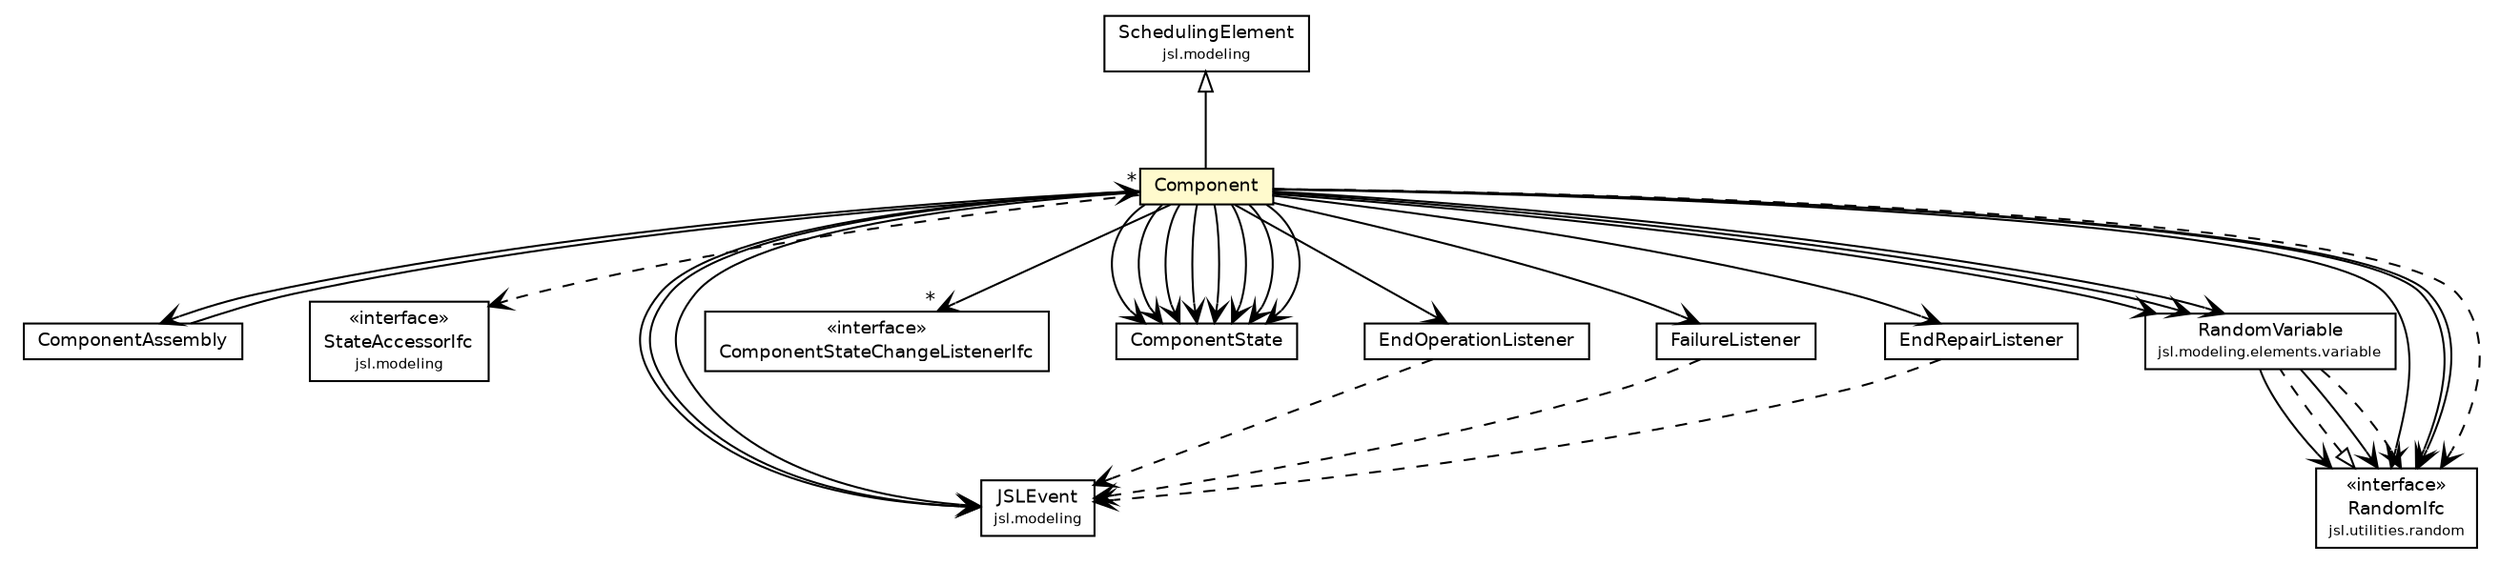 #!/usr/local/bin/dot
#
# Class diagram 
# Generated by UMLGraph version 5.4 (http://www.umlgraph.org/)
#

digraph G {
	edge [fontname="Helvetica",fontsize=10,labelfontname="Helvetica",labelfontsize=10];
	node [fontname="Helvetica",fontsize=10,shape=plaintext];
	nodesep=0.25;
	ranksep=0.5;
	// jsl.modeling.StateAccessorIfc
	c46784 [label=<<table title="jsl.modeling.StateAccessorIfc" border="0" cellborder="1" cellspacing="0" cellpadding="2" port="p" href="../../StateAccessorIfc.html">
		<tr><td><table border="0" cellspacing="0" cellpadding="1">
<tr><td align="center" balign="center"> &#171;interface&#187; </td></tr>
<tr><td align="center" balign="center"> StateAccessorIfc </td></tr>
<tr><td align="center" balign="center"><font point-size="7.0"> jsl.modeling </font></td></tr>
		</table></td></tr>
		</table>>, URL="../../StateAccessorIfc.html", fontname="Helvetica", fontcolor="black", fontsize=9.0];
	// jsl.modeling.SchedulingElement
	c46791 [label=<<table title="jsl.modeling.SchedulingElement" border="0" cellborder="1" cellspacing="0" cellpadding="2" port="p" href="../../SchedulingElement.html">
		<tr><td><table border="0" cellspacing="0" cellpadding="1">
<tr><td align="center" balign="center"> SchedulingElement </td></tr>
<tr><td align="center" balign="center"><font point-size="7.0"> jsl.modeling </font></td></tr>
		</table></td></tr>
		</table>>, URL="../../SchedulingElement.html", fontname="Helvetica", fontcolor="black", fontsize=9.0];
	// jsl.modeling.JSLEvent
	c46801 [label=<<table title="jsl.modeling.JSLEvent" border="0" cellborder="1" cellspacing="0" cellpadding="2" port="p" href="../../JSLEvent.html">
		<tr><td><table border="0" cellspacing="0" cellpadding="1">
<tr><td align="center" balign="center"> JSLEvent </td></tr>
<tr><td align="center" balign="center"><font point-size="7.0"> jsl.modeling </font></td></tr>
		</table></td></tr>
		</table>>, URL="../../JSLEvent.html", fontname="Helvetica", fontcolor="black", fontsize=9.0];
	// jsl.modeling.elements.component.ComponentStateChangeListenerIfc
	c46827 [label=<<table title="jsl.modeling.elements.component.ComponentStateChangeListenerIfc" border="0" cellborder="1" cellspacing="0" cellpadding="2" port="p" href="./ComponentStateChangeListenerIfc.html">
		<tr><td><table border="0" cellspacing="0" cellpadding="1">
<tr><td align="center" balign="center"> &#171;interface&#187; </td></tr>
<tr><td align="center" balign="center"> ComponentStateChangeListenerIfc </td></tr>
		</table></td></tr>
		</table>>, URL="./ComponentStateChangeListenerIfc.html", fontname="Helvetica", fontcolor="black", fontsize=9.0];
	// jsl.modeling.elements.component.ComponentAssembly
	c46829 [label=<<table title="jsl.modeling.elements.component.ComponentAssembly" border="0" cellborder="1" cellspacing="0" cellpadding="2" port="p" href="./ComponentAssembly.html">
		<tr><td><table border="0" cellspacing="0" cellpadding="1">
<tr><td align="center" balign="center"> ComponentAssembly </td></tr>
		</table></td></tr>
		</table>>, URL="./ComponentAssembly.html", fontname="Helvetica", fontcolor="black", fontsize=9.0];
	// jsl.modeling.elements.component.Component
	c46830 [label=<<table title="jsl.modeling.elements.component.Component" border="0" cellborder="1" cellspacing="0" cellpadding="2" port="p" bgcolor="lemonChiffon" href="./Component.html">
		<tr><td><table border="0" cellspacing="0" cellpadding="1">
<tr><td align="center" balign="center"> Component </td></tr>
		</table></td></tr>
		</table>>, URL="./Component.html", fontname="Helvetica", fontcolor="black", fontsize=9.0];
	// jsl.modeling.elements.component.Component.ComponentState
	c46831 [label=<<table title="jsl.modeling.elements.component.Component.ComponentState" border="0" cellborder="1" cellspacing="0" cellpadding="2" port="p" href="./Component.ComponentState.html">
		<tr><td><table border="0" cellspacing="0" cellpadding="1">
<tr><td align="center" balign="center"> ComponentState </td></tr>
		</table></td></tr>
		</table>>, URL="./Component.ComponentState.html", fontname="Helvetica", fontcolor="black", fontsize=9.0];
	// jsl.modeling.elements.component.Component.EndOperationListener
	c46838 [label=<<table title="jsl.modeling.elements.component.Component.EndOperationListener" border="0" cellborder="1" cellspacing="0" cellpadding="2" port="p" href="./Component.EndOperationListener.html">
		<tr><td><table border="0" cellspacing="0" cellpadding="1">
<tr><td align="center" balign="center"> EndOperationListener </td></tr>
		</table></td></tr>
		</table>>, URL="./Component.EndOperationListener.html", fontname="Helvetica", fontcolor="black", fontsize=9.0];
	// jsl.modeling.elements.component.Component.FailureListener
	c46839 [label=<<table title="jsl.modeling.elements.component.Component.FailureListener" border="0" cellborder="1" cellspacing="0" cellpadding="2" port="p" href="./Component.FailureListener.html">
		<tr><td><table border="0" cellspacing="0" cellpadding="1">
<tr><td align="center" balign="center"> FailureListener </td></tr>
		</table></td></tr>
		</table>>, URL="./Component.FailureListener.html", fontname="Helvetica", fontcolor="black", fontsize=9.0];
	// jsl.modeling.elements.component.Component.EndRepairListener
	c46840 [label=<<table title="jsl.modeling.elements.component.Component.EndRepairListener" border="0" cellborder="1" cellspacing="0" cellpadding="2" port="p" href="./Component.EndRepairListener.html">
		<tr><td><table border="0" cellspacing="0" cellpadding="1">
<tr><td align="center" balign="center"> EndRepairListener </td></tr>
		</table></td></tr>
		</table>>, URL="./Component.EndRepairListener.html", fontname="Helvetica", fontcolor="black", fontsize=9.0];
	// jsl.modeling.elements.variable.RandomVariable
	c47028 [label=<<table title="jsl.modeling.elements.variable.RandomVariable" border="0" cellborder="1" cellspacing="0" cellpadding="2" port="p" href="../variable/RandomVariable.html">
		<tr><td><table border="0" cellspacing="0" cellpadding="1">
<tr><td align="center" balign="center"> RandomVariable </td></tr>
<tr><td align="center" balign="center"><font point-size="7.0"> jsl.modeling.elements.variable </font></td></tr>
		</table></td></tr>
		</table>>, URL="../variable/RandomVariable.html", fontname="Helvetica", fontcolor="black", fontsize=9.0];
	// jsl.utilities.random.RandomIfc
	c47123 [label=<<table title="jsl.utilities.random.RandomIfc" border="0" cellborder="1" cellspacing="0" cellpadding="2" port="p" href="../../../utilities/random/RandomIfc.html">
		<tr><td><table border="0" cellspacing="0" cellpadding="1">
<tr><td align="center" balign="center"> &#171;interface&#187; </td></tr>
<tr><td align="center" balign="center"> RandomIfc </td></tr>
<tr><td align="center" balign="center"><font point-size="7.0"> jsl.utilities.random </font></td></tr>
		</table></td></tr>
		</table>>, URL="../../../utilities/random/RandomIfc.html", fontname="Helvetica", fontcolor="black", fontsize=9.0];
	//jsl.modeling.elements.component.Component extends jsl.modeling.SchedulingElement
	c46791:p -> c46830:p [dir=back,arrowtail=empty];
	//jsl.modeling.elements.variable.RandomVariable implements jsl.utilities.random.RandomIfc
	c47123:p -> c47028:p [dir=back,arrowtail=empty,style=dashed];
	// jsl.modeling.elements.component.ComponentAssembly NAVASSOC jsl.modeling.elements.component.Component
	c46829:p -> c46830:p [taillabel="", label="", headlabel="*", fontname="Helvetica", fontcolor="black", fontsize=10.0, color="black", arrowhead=open];
	// jsl.modeling.elements.component.Component NAVASSOC jsl.modeling.elements.variable.RandomVariable
	c46830:p -> c47028:p [taillabel="", label="", headlabel="", fontname="Helvetica", fontcolor="black", fontsize=10.0, color="black", arrowhead=open];
	// jsl.modeling.elements.component.Component NAVASSOC jsl.utilities.random.RandomIfc
	c46830:p -> c47123:p [taillabel="", label="", headlabel="", fontname="Helvetica", fontcolor="black", fontsize=10.0, color="black", arrowhead=open];
	// jsl.modeling.elements.component.Component NAVASSOC jsl.modeling.JSLEvent
	c46830:p -> c46801:p [taillabel="", label="", headlabel="", fontname="Helvetica", fontcolor="black", fontsize=10.0, color="black", arrowhead=open];
	// jsl.modeling.elements.component.Component NAVASSOC jsl.modeling.elements.component.Component.EndOperationListener
	c46830:p -> c46838:p [taillabel="", label="", headlabel="", fontname="Helvetica", fontcolor="black", fontsize=10.0, color="black", arrowhead=open];
	// jsl.modeling.elements.component.Component NAVASSOC jsl.modeling.elements.variable.RandomVariable
	c46830:p -> c47028:p [taillabel="", label="", headlabel="", fontname="Helvetica", fontcolor="black", fontsize=10.0, color="black", arrowhead=open];
	// jsl.modeling.elements.component.Component NAVASSOC jsl.utilities.random.RandomIfc
	c46830:p -> c47123:p [taillabel="", label="", headlabel="", fontname="Helvetica", fontcolor="black", fontsize=10.0, color="black", arrowhead=open];
	// jsl.modeling.elements.component.Component NAVASSOC jsl.modeling.JSLEvent
	c46830:p -> c46801:p [taillabel="", label="", headlabel="", fontname="Helvetica", fontcolor="black", fontsize=10.0, color="black", arrowhead=open];
	// jsl.modeling.elements.component.Component NAVASSOC jsl.modeling.elements.component.Component.FailureListener
	c46830:p -> c46839:p [taillabel="", label="", headlabel="", fontname="Helvetica", fontcolor="black", fontsize=10.0, color="black", arrowhead=open];
	// jsl.modeling.elements.component.Component NAVASSOC jsl.modeling.elements.variable.RandomVariable
	c46830:p -> c47028:p [taillabel="", label="", headlabel="", fontname="Helvetica", fontcolor="black", fontsize=10.0, color="black", arrowhead=open];
	// jsl.modeling.elements.component.Component NAVASSOC jsl.utilities.random.RandomIfc
	c46830:p -> c47123:p [taillabel="", label="", headlabel="", fontname="Helvetica", fontcolor="black", fontsize=10.0, color="black", arrowhead=open];
	// jsl.modeling.elements.component.Component NAVASSOC jsl.modeling.JSLEvent
	c46830:p -> c46801:p [taillabel="", label="", headlabel="", fontname="Helvetica", fontcolor="black", fontsize=10.0, color="black", arrowhead=open];
	// jsl.modeling.elements.component.Component NAVASSOC jsl.modeling.elements.component.Component.EndRepairListener
	c46830:p -> c46840:p [taillabel="", label="", headlabel="", fontname="Helvetica", fontcolor="black", fontsize=10.0, color="black", arrowhead=open];
	// jsl.modeling.elements.component.Component NAVASSOC jsl.modeling.elements.component.Component.ComponentState
	c46830:p -> c46831:p [taillabel="", label="", headlabel="", fontname="Helvetica", fontcolor="black", fontsize=10.0, color="black", arrowhead=open];
	// jsl.modeling.elements.component.Component NAVASSOC jsl.modeling.elements.component.Component.ComponentState
	c46830:p -> c46831:p [taillabel="", label="", headlabel="", fontname="Helvetica", fontcolor="black", fontsize=10.0, color="black", arrowhead=open];
	// jsl.modeling.elements.component.Component NAVASSOC jsl.modeling.elements.component.Component.ComponentState
	c46830:p -> c46831:p [taillabel="", label="", headlabel="", fontname="Helvetica", fontcolor="black", fontsize=10.0, color="black", arrowhead=open];
	// jsl.modeling.elements.component.Component NAVASSOC jsl.modeling.elements.component.Component.ComponentState
	c46830:p -> c46831:p [taillabel="", label="", headlabel="", fontname="Helvetica", fontcolor="black", fontsize=10.0, color="black", arrowhead=open];
	// jsl.modeling.elements.component.Component NAVASSOC jsl.modeling.elements.component.Component.ComponentState
	c46830:p -> c46831:p [taillabel="", label="", headlabel="", fontname="Helvetica", fontcolor="black", fontsize=10.0, color="black", arrowhead=open];
	// jsl.modeling.elements.component.Component NAVASSOC jsl.modeling.elements.component.Component.ComponentState
	c46830:p -> c46831:p [taillabel="", label="", headlabel="", fontname="Helvetica", fontcolor="black", fontsize=10.0, color="black", arrowhead=open];
	// jsl.modeling.elements.component.Component NAVASSOC jsl.modeling.elements.component.Component.ComponentState
	c46830:p -> c46831:p [taillabel="", label="", headlabel="", fontname="Helvetica", fontcolor="black", fontsize=10.0, color="black", arrowhead=open];
	// jsl.modeling.elements.component.Component NAVASSOC jsl.modeling.elements.component.Component.ComponentState
	c46830:p -> c46831:p [taillabel="", label="", headlabel="", fontname="Helvetica", fontcolor="black", fontsize=10.0, color="black", arrowhead=open];
	// jsl.modeling.elements.component.Component NAVASSOC jsl.modeling.elements.component.ComponentStateChangeListenerIfc
	c46830:p -> c46827:p [taillabel="", label="", headlabel="*", fontname="Helvetica", fontcolor="black", fontsize=10.0, color="black", arrowhead=open];
	// jsl.modeling.elements.component.Component NAVASSOC jsl.modeling.elements.component.ComponentAssembly
	c46830:p -> c46829:p [taillabel="", label="", headlabel="", fontname="Helvetica", fontcolor="black", fontsize=10.0, color="black", arrowhead=open];
	// jsl.modeling.elements.variable.RandomVariable NAVASSOC jsl.utilities.random.RandomIfc
	c47028:p -> c47123:p [taillabel="", label="", headlabel="", fontname="Helvetica", fontcolor="black", fontsize=10.0, color="black", arrowhead=open];
	// jsl.modeling.elements.variable.RandomVariable NAVASSOC jsl.utilities.random.RandomIfc
	c47028:p -> c47123:p [taillabel="", label="", headlabel="", fontname="Helvetica", fontcolor="black", fontsize=10.0, color="black", arrowhead=open];
	// jsl.modeling.elements.component.Component DEPEND jsl.utilities.random.RandomIfc
	c46830:p -> c47123:p [taillabel="", label="", headlabel="", fontname="Helvetica", fontcolor="black", fontsize=10.0, color="black", arrowhead=open, style=dashed];
	// jsl.modeling.elements.component.Component DEPEND jsl.modeling.StateAccessorIfc
	c46830:p -> c46784:p [taillabel="", label="", headlabel="", fontname="Helvetica", fontcolor="black", fontsize=10.0, color="black", arrowhead=open, style=dashed];
	// jsl.modeling.elements.component.Component.EndOperationListener DEPEND jsl.modeling.JSLEvent
	c46838:p -> c46801:p [taillabel="", label="", headlabel="", fontname="Helvetica", fontcolor="black", fontsize=10.0, color="black", arrowhead=open, style=dashed];
	// jsl.modeling.elements.component.Component.FailureListener DEPEND jsl.modeling.JSLEvent
	c46839:p -> c46801:p [taillabel="", label="", headlabel="", fontname="Helvetica", fontcolor="black", fontsize=10.0, color="black", arrowhead=open, style=dashed];
	// jsl.modeling.elements.component.Component.EndRepairListener DEPEND jsl.modeling.JSLEvent
	c46840:p -> c46801:p [taillabel="", label="", headlabel="", fontname="Helvetica", fontcolor="black", fontsize=10.0, color="black", arrowhead=open, style=dashed];
	// jsl.modeling.elements.variable.RandomVariable DEPEND jsl.utilities.random.RandomIfc
	c47028:p -> c47123:p [taillabel="", label="", headlabel="", fontname="Helvetica", fontcolor="black", fontsize=10.0, color="black", arrowhead=open, style=dashed];
}

